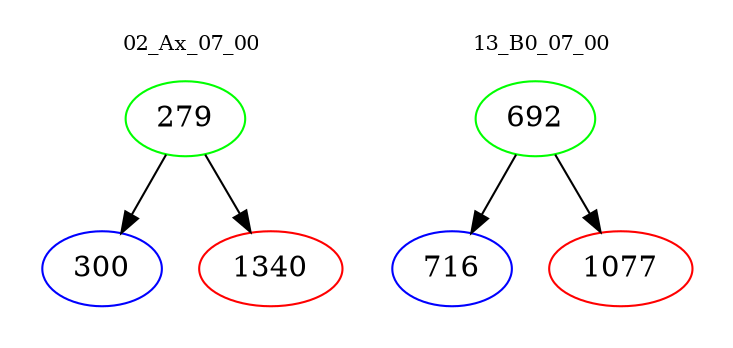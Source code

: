 digraph{
subgraph cluster_0 {
color = white
label = "02_Ax_07_00";
fontsize=10;
T0_279 [label="279", color="green"]
T0_279 -> T0_300 [color="black"]
T0_300 [label="300", color="blue"]
T0_279 -> T0_1340 [color="black"]
T0_1340 [label="1340", color="red"]
}
subgraph cluster_1 {
color = white
label = "13_B0_07_00";
fontsize=10;
T1_692 [label="692", color="green"]
T1_692 -> T1_716 [color="black"]
T1_716 [label="716", color="blue"]
T1_692 -> T1_1077 [color="black"]
T1_1077 [label="1077", color="red"]
}
}
